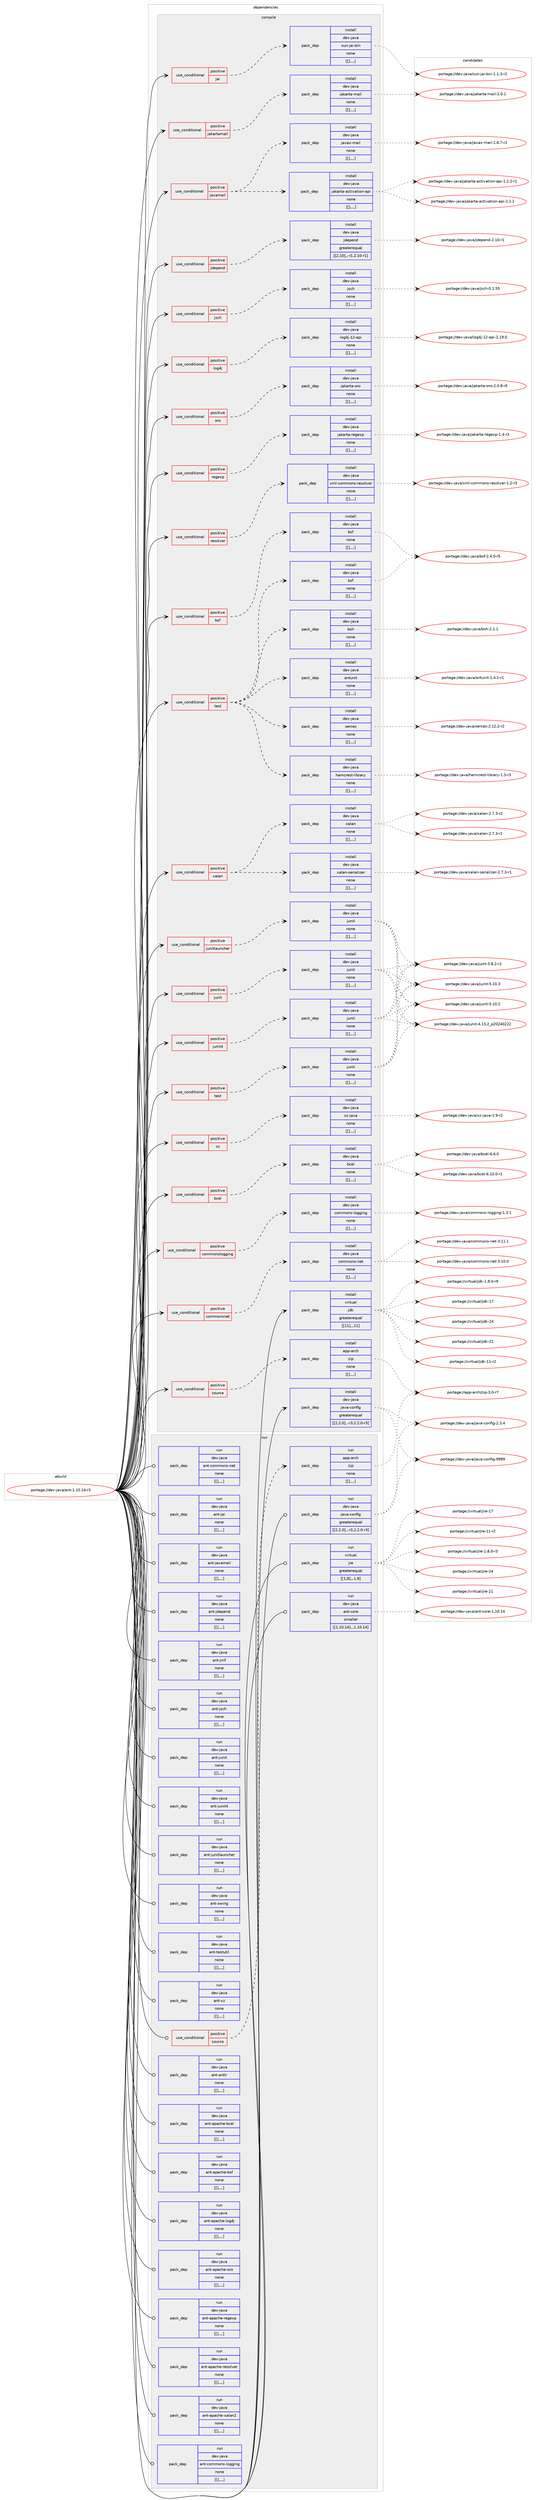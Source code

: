 digraph prolog {

# *************
# Graph options
# *************

newrank=true;
concentrate=true;
compound=true;
graph [rankdir=LR,fontname=Helvetica,fontsize=10,ranksep=1.5];#, ranksep=2.5, nodesep=0.2];
edge  [arrowhead=vee];
node  [fontname=Helvetica,fontsize=10];

# **********
# The ebuild
# **********

subgraph cluster_leftcol {
color=gray;
label=<<i>ebuild</i>>;
id [label="portage://dev-java/ant-1.10.14-r3", color=red, width=4, href="../dev-java/ant-1.10.14-r3.svg"];
}

# ****************
# The dependencies
# ****************

subgraph cluster_midcol {
color=gray;
label=<<i>dependencies</i>>;
subgraph cluster_compile {
fillcolor="#eeeeee";
style=filled;
label=<<i>compile</i>>;
subgraph cond21841 {
dependency92972 [label=<<TABLE BORDER="0" CELLBORDER="1" CELLSPACING="0" CELLPADDING="4"><TR><TD ROWSPAN="3" CELLPADDING="10">use_conditional</TD></TR><TR><TD>positive</TD></TR><TR><TD>bcel</TD></TR></TABLE>>, shape=none, color=red];
subgraph pack70081 {
dependency92973 [label=<<TABLE BORDER="0" CELLBORDER="1" CELLSPACING="0" CELLPADDING="4" WIDTH="220"><TR><TD ROWSPAN="6" CELLPADDING="30">pack_dep</TD></TR><TR><TD WIDTH="110">install</TD></TR><TR><TD>dev-java</TD></TR><TR><TD>bcel</TD></TR><TR><TD>none</TD></TR><TR><TD>[[],,,,]</TD></TR></TABLE>>, shape=none, color=blue];
}
dependency92972:e -> dependency92973:w [weight=20,style="dashed",arrowhead="vee"];
}
id:e -> dependency92972:w [weight=20,style="solid",arrowhead="vee"];
subgraph cond21842 {
dependency92974 [label=<<TABLE BORDER="0" CELLBORDER="1" CELLSPACING="0" CELLPADDING="4"><TR><TD ROWSPAN="3" CELLPADDING="10">use_conditional</TD></TR><TR><TD>positive</TD></TR><TR><TD>bsf</TD></TR></TABLE>>, shape=none, color=red];
subgraph pack70082 {
dependency92975 [label=<<TABLE BORDER="0" CELLBORDER="1" CELLSPACING="0" CELLPADDING="4" WIDTH="220"><TR><TD ROWSPAN="6" CELLPADDING="30">pack_dep</TD></TR><TR><TD WIDTH="110">install</TD></TR><TR><TD>dev-java</TD></TR><TR><TD>bsf</TD></TR><TR><TD>none</TD></TR><TR><TD>[[],,,,]</TD></TR></TABLE>>, shape=none, color=blue];
}
dependency92974:e -> dependency92975:w [weight=20,style="dashed",arrowhead="vee"];
}
id:e -> dependency92974:w [weight=20,style="solid",arrowhead="vee"];
subgraph cond21843 {
dependency92976 [label=<<TABLE BORDER="0" CELLBORDER="1" CELLSPACING="0" CELLPADDING="4"><TR><TD ROWSPAN="3" CELLPADDING="10">use_conditional</TD></TR><TR><TD>positive</TD></TR><TR><TD>commonslogging</TD></TR></TABLE>>, shape=none, color=red];
subgraph pack70083 {
dependency92977 [label=<<TABLE BORDER="0" CELLBORDER="1" CELLSPACING="0" CELLPADDING="4" WIDTH="220"><TR><TD ROWSPAN="6" CELLPADDING="30">pack_dep</TD></TR><TR><TD WIDTH="110">install</TD></TR><TR><TD>dev-java</TD></TR><TR><TD>commons-logging</TD></TR><TR><TD>none</TD></TR><TR><TD>[[],,,,]</TD></TR></TABLE>>, shape=none, color=blue];
}
dependency92976:e -> dependency92977:w [weight=20,style="dashed",arrowhead="vee"];
}
id:e -> dependency92976:w [weight=20,style="solid",arrowhead="vee"];
subgraph cond21844 {
dependency92978 [label=<<TABLE BORDER="0" CELLBORDER="1" CELLSPACING="0" CELLPADDING="4"><TR><TD ROWSPAN="3" CELLPADDING="10">use_conditional</TD></TR><TR><TD>positive</TD></TR><TR><TD>commonsnet</TD></TR></TABLE>>, shape=none, color=red];
subgraph pack70084 {
dependency92979 [label=<<TABLE BORDER="0" CELLBORDER="1" CELLSPACING="0" CELLPADDING="4" WIDTH="220"><TR><TD ROWSPAN="6" CELLPADDING="30">pack_dep</TD></TR><TR><TD WIDTH="110">install</TD></TR><TR><TD>dev-java</TD></TR><TR><TD>commons-net</TD></TR><TR><TD>none</TD></TR><TR><TD>[[],,,,]</TD></TR></TABLE>>, shape=none, color=blue];
}
dependency92978:e -> dependency92979:w [weight=20,style="dashed",arrowhead="vee"];
}
id:e -> dependency92978:w [weight=20,style="solid",arrowhead="vee"];
subgraph cond21845 {
dependency92980 [label=<<TABLE BORDER="0" CELLBORDER="1" CELLSPACING="0" CELLPADDING="4"><TR><TD ROWSPAN="3" CELLPADDING="10">use_conditional</TD></TR><TR><TD>positive</TD></TR><TR><TD>jai</TD></TR></TABLE>>, shape=none, color=red];
subgraph pack70085 {
dependency92981 [label=<<TABLE BORDER="0" CELLBORDER="1" CELLSPACING="0" CELLPADDING="4" WIDTH="220"><TR><TD ROWSPAN="6" CELLPADDING="30">pack_dep</TD></TR><TR><TD WIDTH="110">install</TD></TR><TR><TD>dev-java</TD></TR><TR><TD>sun-jai-bin</TD></TR><TR><TD>none</TD></TR><TR><TD>[[],,,,]</TD></TR></TABLE>>, shape=none, color=blue];
}
dependency92980:e -> dependency92981:w [weight=20,style="dashed",arrowhead="vee"];
}
id:e -> dependency92980:w [weight=20,style="solid",arrowhead="vee"];
subgraph cond21846 {
dependency92982 [label=<<TABLE BORDER="0" CELLBORDER="1" CELLSPACING="0" CELLPADDING="4"><TR><TD ROWSPAN="3" CELLPADDING="10">use_conditional</TD></TR><TR><TD>positive</TD></TR><TR><TD>jakartamail</TD></TR></TABLE>>, shape=none, color=red];
subgraph pack70086 {
dependency92983 [label=<<TABLE BORDER="0" CELLBORDER="1" CELLSPACING="0" CELLPADDING="4" WIDTH="220"><TR><TD ROWSPAN="6" CELLPADDING="30">pack_dep</TD></TR><TR><TD WIDTH="110">install</TD></TR><TR><TD>dev-java</TD></TR><TR><TD>jakarta-mail</TD></TR><TR><TD>none</TD></TR><TR><TD>[[],,,,]</TD></TR></TABLE>>, shape=none, color=blue];
}
dependency92982:e -> dependency92983:w [weight=20,style="dashed",arrowhead="vee"];
}
id:e -> dependency92982:w [weight=20,style="solid",arrowhead="vee"];
subgraph cond21847 {
dependency92984 [label=<<TABLE BORDER="0" CELLBORDER="1" CELLSPACING="0" CELLPADDING="4"><TR><TD ROWSPAN="3" CELLPADDING="10">use_conditional</TD></TR><TR><TD>positive</TD></TR><TR><TD>javamail</TD></TR></TABLE>>, shape=none, color=red];
subgraph pack70087 {
dependency92985 [label=<<TABLE BORDER="0" CELLBORDER="1" CELLSPACING="0" CELLPADDING="4" WIDTH="220"><TR><TD ROWSPAN="6" CELLPADDING="30">pack_dep</TD></TR><TR><TD WIDTH="110">install</TD></TR><TR><TD>dev-java</TD></TR><TR><TD>jakarta-activation-api</TD></TR><TR><TD>none</TD></TR><TR><TD>[[],,,,]</TD></TR></TABLE>>, shape=none, color=blue];
}
dependency92984:e -> dependency92985:w [weight=20,style="dashed",arrowhead="vee"];
subgraph pack70088 {
dependency92986 [label=<<TABLE BORDER="0" CELLBORDER="1" CELLSPACING="0" CELLPADDING="4" WIDTH="220"><TR><TD ROWSPAN="6" CELLPADDING="30">pack_dep</TD></TR><TR><TD WIDTH="110">install</TD></TR><TR><TD>dev-java</TD></TR><TR><TD>javax-mail</TD></TR><TR><TD>none</TD></TR><TR><TD>[[],,,,]</TD></TR></TABLE>>, shape=none, color=blue];
}
dependency92984:e -> dependency92986:w [weight=20,style="dashed",arrowhead="vee"];
}
id:e -> dependency92984:w [weight=20,style="solid",arrowhead="vee"];
subgraph cond21848 {
dependency92987 [label=<<TABLE BORDER="0" CELLBORDER="1" CELLSPACING="0" CELLPADDING="4"><TR><TD ROWSPAN="3" CELLPADDING="10">use_conditional</TD></TR><TR><TD>positive</TD></TR><TR><TD>jdepend</TD></TR></TABLE>>, shape=none, color=red];
subgraph pack70089 {
dependency92988 [label=<<TABLE BORDER="0" CELLBORDER="1" CELLSPACING="0" CELLPADDING="4" WIDTH="220"><TR><TD ROWSPAN="6" CELLPADDING="30">pack_dep</TD></TR><TR><TD WIDTH="110">install</TD></TR><TR><TD>dev-java</TD></TR><TR><TD>jdepend</TD></TR><TR><TD>greaterequal</TD></TR><TR><TD>[[2,10],,-r1,2.10-r1]</TD></TR></TABLE>>, shape=none, color=blue];
}
dependency92987:e -> dependency92988:w [weight=20,style="dashed",arrowhead="vee"];
}
id:e -> dependency92987:w [weight=20,style="solid",arrowhead="vee"];
subgraph cond21849 {
dependency92989 [label=<<TABLE BORDER="0" CELLBORDER="1" CELLSPACING="0" CELLPADDING="4"><TR><TD ROWSPAN="3" CELLPADDING="10">use_conditional</TD></TR><TR><TD>positive</TD></TR><TR><TD>jsch</TD></TR></TABLE>>, shape=none, color=red];
subgraph pack70090 {
dependency92990 [label=<<TABLE BORDER="0" CELLBORDER="1" CELLSPACING="0" CELLPADDING="4" WIDTH="220"><TR><TD ROWSPAN="6" CELLPADDING="30">pack_dep</TD></TR><TR><TD WIDTH="110">install</TD></TR><TR><TD>dev-java</TD></TR><TR><TD>jsch</TD></TR><TR><TD>none</TD></TR><TR><TD>[[],,,,]</TD></TR></TABLE>>, shape=none, color=blue];
}
dependency92989:e -> dependency92990:w [weight=20,style="dashed",arrowhead="vee"];
}
id:e -> dependency92989:w [weight=20,style="solid",arrowhead="vee"];
subgraph cond21850 {
dependency92991 [label=<<TABLE BORDER="0" CELLBORDER="1" CELLSPACING="0" CELLPADDING="4"><TR><TD ROWSPAN="3" CELLPADDING="10">use_conditional</TD></TR><TR><TD>positive</TD></TR><TR><TD>junit</TD></TR></TABLE>>, shape=none, color=red];
subgraph pack70091 {
dependency92992 [label=<<TABLE BORDER="0" CELLBORDER="1" CELLSPACING="0" CELLPADDING="4" WIDTH="220"><TR><TD ROWSPAN="6" CELLPADDING="30">pack_dep</TD></TR><TR><TD WIDTH="110">install</TD></TR><TR><TD>dev-java</TD></TR><TR><TD>junit</TD></TR><TR><TD>none</TD></TR><TR><TD>[[],,,,]</TD></TR></TABLE>>, shape=none, color=blue];
}
dependency92991:e -> dependency92992:w [weight=20,style="dashed",arrowhead="vee"];
}
id:e -> dependency92991:w [weight=20,style="solid",arrowhead="vee"];
subgraph cond21851 {
dependency92993 [label=<<TABLE BORDER="0" CELLBORDER="1" CELLSPACING="0" CELLPADDING="4"><TR><TD ROWSPAN="3" CELLPADDING="10">use_conditional</TD></TR><TR><TD>positive</TD></TR><TR><TD>junit4</TD></TR></TABLE>>, shape=none, color=red];
subgraph pack70092 {
dependency92994 [label=<<TABLE BORDER="0" CELLBORDER="1" CELLSPACING="0" CELLPADDING="4" WIDTH="220"><TR><TD ROWSPAN="6" CELLPADDING="30">pack_dep</TD></TR><TR><TD WIDTH="110">install</TD></TR><TR><TD>dev-java</TD></TR><TR><TD>junit</TD></TR><TR><TD>none</TD></TR><TR><TD>[[],,,,]</TD></TR></TABLE>>, shape=none, color=blue];
}
dependency92993:e -> dependency92994:w [weight=20,style="dashed",arrowhead="vee"];
}
id:e -> dependency92993:w [weight=20,style="solid",arrowhead="vee"];
subgraph cond21852 {
dependency92995 [label=<<TABLE BORDER="0" CELLBORDER="1" CELLSPACING="0" CELLPADDING="4"><TR><TD ROWSPAN="3" CELLPADDING="10">use_conditional</TD></TR><TR><TD>positive</TD></TR><TR><TD>junitlauncher</TD></TR></TABLE>>, shape=none, color=red];
subgraph pack70093 {
dependency92996 [label=<<TABLE BORDER="0" CELLBORDER="1" CELLSPACING="0" CELLPADDING="4" WIDTH="220"><TR><TD ROWSPAN="6" CELLPADDING="30">pack_dep</TD></TR><TR><TD WIDTH="110">install</TD></TR><TR><TD>dev-java</TD></TR><TR><TD>junit</TD></TR><TR><TD>none</TD></TR><TR><TD>[[],,,,]</TD></TR></TABLE>>, shape=none, color=blue];
}
dependency92995:e -> dependency92996:w [weight=20,style="dashed",arrowhead="vee"];
}
id:e -> dependency92995:w [weight=20,style="solid",arrowhead="vee"];
subgraph cond21853 {
dependency92997 [label=<<TABLE BORDER="0" CELLBORDER="1" CELLSPACING="0" CELLPADDING="4"><TR><TD ROWSPAN="3" CELLPADDING="10">use_conditional</TD></TR><TR><TD>positive</TD></TR><TR><TD>log4j</TD></TR></TABLE>>, shape=none, color=red];
subgraph pack70094 {
dependency92998 [label=<<TABLE BORDER="0" CELLBORDER="1" CELLSPACING="0" CELLPADDING="4" WIDTH="220"><TR><TD ROWSPAN="6" CELLPADDING="30">pack_dep</TD></TR><TR><TD WIDTH="110">install</TD></TR><TR><TD>dev-java</TD></TR><TR><TD>log4j-12-api</TD></TR><TR><TD>none</TD></TR><TR><TD>[[],,,,]</TD></TR></TABLE>>, shape=none, color=blue];
}
dependency92997:e -> dependency92998:w [weight=20,style="dashed",arrowhead="vee"];
}
id:e -> dependency92997:w [weight=20,style="solid",arrowhead="vee"];
subgraph cond21854 {
dependency92999 [label=<<TABLE BORDER="0" CELLBORDER="1" CELLSPACING="0" CELLPADDING="4"><TR><TD ROWSPAN="3" CELLPADDING="10">use_conditional</TD></TR><TR><TD>positive</TD></TR><TR><TD>oro</TD></TR></TABLE>>, shape=none, color=red];
subgraph pack70095 {
dependency93000 [label=<<TABLE BORDER="0" CELLBORDER="1" CELLSPACING="0" CELLPADDING="4" WIDTH="220"><TR><TD ROWSPAN="6" CELLPADDING="30">pack_dep</TD></TR><TR><TD WIDTH="110">install</TD></TR><TR><TD>dev-java</TD></TR><TR><TD>jakarta-oro</TD></TR><TR><TD>none</TD></TR><TR><TD>[[],,,,]</TD></TR></TABLE>>, shape=none, color=blue];
}
dependency92999:e -> dependency93000:w [weight=20,style="dashed",arrowhead="vee"];
}
id:e -> dependency92999:w [weight=20,style="solid",arrowhead="vee"];
subgraph cond21855 {
dependency93001 [label=<<TABLE BORDER="0" CELLBORDER="1" CELLSPACING="0" CELLPADDING="4"><TR><TD ROWSPAN="3" CELLPADDING="10">use_conditional</TD></TR><TR><TD>positive</TD></TR><TR><TD>regexp</TD></TR></TABLE>>, shape=none, color=red];
subgraph pack70096 {
dependency93002 [label=<<TABLE BORDER="0" CELLBORDER="1" CELLSPACING="0" CELLPADDING="4" WIDTH="220"><TR><TD ROWSPAN="6" CELLPADDING="30">pack_dep</TD></TR><TR><TD WIDTH="110">install</TD></TR><TR><TD>dev-java</TD></TR><TR><TD>jakarta-regexp</TD></TR><TR><TD>none</TD></TR><TR><TD>[[],,,,]</TD></TR></TABLE>>, shape=none, color=blue];
}
dependency93001:e -> dependency93002:w [weight=20,style="dashed",arrowhead="vee"];
}
id:e -> dependency93001:w [weight=20,style="solid",arrowhead="vee"];
subgraph cond21856 {
dependency93003 [label=<<TABLE BORDER="0" CELLBORDER="1" CELLSPACING="0" CELLPADDING="4"><TR><TD ROWSPAN="3" CELLPADDING="10">use_conditional</TD></TR><TR><TD>positive</TD></TR><TR><TD>resolver</TD></TR></TABLE>>, shape=none, color=red];
subgraph pack70097 {
dependency93004 [label=<<TABLE BORDER="0" CELLBORDER="1" CELLSPACING="0" CELLPADDING="4" WIDTH="220"><TR><TD ROWSPAN="6" CELLPADDING="30">pack_dep</TD></TR><TR><TD WIDTH="110">install</TD></TR><TR><TD>dev-java</TD></TR><TR><TD>xml-commons-resolver</TD></TR><TR><TD>none</TD></TR><TR><TD>[[],,,,]</TD></TR></TABLE>>, shape=none, color=blue];
}
dependency93003:e -> dependency93004:w [weight=20,style="dashed",arrowhead="vee"];
}
id:e -> dependency93003:w [weight=20,style="solid",arrowhead="vee"];
subgraph cond21857 {
dependency93005 [label=<<TABLE BORDER="0" CELLBORDER="1" CELLSPACING="0" CELLPADDING="4"><TR><TD ROWSPAN="3" CELLPADDING="10">use_conditional</TD></TR><TR><TD>positive</TD></TR><TR><TD>source</TD></TR></TABLE>>, shape=none, color=red];
subgraph pack70098 {
dependency93006 [label=<<TABLE BORDER="0" CELLBORDER="1" CELLSPACING="0" CELLPADDING="4" WIDTH="220"><TR><TD ROWSPAN="6" CELLPADDING="30">pack_dep</TD></TR><TR><TD WIDTH="110">install</TD></TR><TR><TD>app-arch</TD></TR><TR><TD>zip</TD></TR><TR><TD>none</TD></TR><TR><TD>[[],,,,]</TD></TR></TABLE>>, shape=none, color=blue];
}
dependency93005:e -> dependency93006:w [weight=20,style="dashed",arrowhead="vee"];
}
id:e -> dependency93005:w [weight=20,style="solid",arrowhead="vee"];
subgraph cond21858 {
dependency93007 [label=<<TABLE BORDER="0" CELLBORDER="1" CELLSPACING="0" CELLPADDING="4"><TR><TD ROWSPAN="3" CELLPADDING="10">use_conditional</TD></TR><TR><TD>positive</TD></TR><TR><TD>test</TD></TR></TABLE>>, shape=none, color=red];
subgraph pack70099 {
dependency93008 [label=<<TABLE BORDER="0" CELLBORDER="1" CELLSPACING="0" CELLPADDING="4" WIDTH="220"><TR><TD ROWSPAN="6" CELLPADDING="30">pack_dep</TD></TR><TR><TD WIDTH="110">install</TD></TR><TR><TD>dev-java</TD></TR><TR><TD>antunit</TD></TR><TR><TD>none</TD></TR><TR><TD>[[],,,,]</TD></TR></TABLE>>, shape=none, color=blue];
}
dependency93007:e -> dependency93008:w [weight=20,style="dashed",arrowhead="vee"];
subgraph pack70100 {
dependency93009 [label=<<TABLE BORDER="0" CELLBORDER="1" CELLSPACING="0" CELLPADDING="4" WIDTH="220"><TR><TD ROWSPAN="6" CELLPADDING="30">pack_dep</TD></TR><TR><TD WIDTH="110">install</TD></TR><TR><TD>dev-java</TD></TR><TR><TD>bsf</TD></TR><TR><TD>none</TD></TR><TR><TD>[[],,,,]</TD></TR></TABLE>>, shape=none, color=blue];
}
dependency93007:e -> dependency93009:w [weight=20,style="dashed",arrowhead="vee"];
subgraph pack70101 {
dependency93010 [label=<<TABLE BORDER="0" CELLBORDER="1" CELLSPACING="0" CELLPADDING="4" WIDTH="220"><TR><TD ROWSPAN="6" CELLPADDING="30">pack_dep</TD></TR><TR><TD WIDTH="110">install</TD></TR><TR><TD>dev-java</TD></TR><TR><TD>bsh</TD></TR><TR><TD>none</TD></TR><TR><TD>[[],,,,]</TD></TR></TABLE>>, shape=none, color=blue];
}
dependency93007:e -> dependency93010:w [weight=20,style="dashed",arrowhead="vee"];
subgraph pack70102 {
dependency93011 [label=<<TABLE BORDER="0" CELLBORDER="1" CELLSPACING="0" CELLPADDING="4" WIDTH="220"><TR><TD ROWSPAN="6" CELLPADDING="30">pack_dep</TD></TR><TR><TD WIDTH="110">install</TD></TR><TR><TD>dev-java</TD></TR><TR><TD>hamcrest-library</TD></TR><TR><TD>none</TD></TR><TR><TD>[[],,,,]</TD></TR></TABLE>>, shape=none, color=blue];
}
dependency93007:e -> dependency93011:w [weight=20,style="dashed",arrowhead="vee"];
subgraph pack70103 {
dependency93012 [label=<<TABLE BORDER="0" CELLBORDER="1" CELLSPACING="0" CELLPADDING="4" WIDTH="220"><TR><TD ROWSPAN="6" CELLPADDING="30">pack_dep</TD></TR><TR><TD WIDTH="110">install</TD></TR><TR><TD>dev-java</TD></TR><TR><TD>xerces</TD></TR><TR><TD>none</TD></TR><TR><TD>[[],,,,]</TD></TR></TABLE>>, shape=none, color=blue];
}
dependency93007:e -> dependency93012:w [weight=20,style="dashed",arrowhead="vee"];
}
id:e -> dependency93007:w [weight=20,style="solid",arrowhead="vee"];
subgraph cond21859 {
dependency93013 [label=<<TABLE BORDER="0" CELLBORDER="1" CELLSPACING="0" CELLPADDING="4"><TR><TD ROWSPAN="3" CELLPADDING="10">use_conditional</TD></TR><TR><TD>positive</TD></TR><TR><TD>test</TD></TR></TABLE>>, shape=none, color=red];
subgraph pack70104 {
dependency93014 [label=<<TABLE BORDER="0" CELLBORDER="1" CELLSPACING="0" CELLPADDING="4" WIDTH="220"><TR><TD ROWSPAN="6" CELLPADDING="30">pack_dep</TD></TR><TR><TD WIDTH="110">install</TD></TR><TR><TD>dev-java</TD></TR><TR><TD>junit</TD></TR><TR><TD>none</TD></TR><TR><TD>[[],,,,]</TD></TR></TABLE>>, shape=none, color=blue];
}
dependency93013:e -> dependency93014:w [weight=20,style="dashed",arrowhead="vee"];
}
id:e -> dependency93013:w [weight=20,style="solid",arrowhead="vee"];
subgraph cond21860 {
dependency93015 [label=<<TABLE BORDER="0" CELLBORDER="1" CELLSPACING="0" CELLPADDING="4"><TR><TD ROWSPAN="3" CELLPADDING="10">use_conditional</TD></TR><TR><TD>positive</TD></TR><TR><TD>xalan</TD></TR></TABLE>>, shape=none, color=red];
subgraph pack70105 {
dependency93016 [label=<<TABLE BORDER="0" CELLBORDER="1" CELLSPACING="0" CELLPADDING="4" WIDTH="220"><TR><TD ROWSPAN="6" CELLPADDING="30">pack_dep</TD></TR><TR><TD WIDTH="110">install</TD></TR><TR><TD>dev-java</TD></TR><TR><TD>xalan</TD></TR><TR><TD>none</TD></TR><TR><TD>[[],,,,]</TD></TR></TABLE>>, shape=none, color=blue];
}
dependency93015:e -> dependency93016:w [weight=20,style="dashed",arrowhead="vee"];
subgraph pack70106 {
dependency93017 [label=<<TABLE BORDER="0" CELLBORDER="1" CELLSPACING="0" CELLPADDING="4" WIDTH="220"><TR><TD ROWSPAN="6" CELLPADDING="30">pack_dep</TD></TR><TR><TD WIDTH="110">install</TD></TR><TR><TD>dev-java</TD></TR><TR><TD>xalan-serializer</TD></TR><TR><TD>none</TD></TR><TR><TD>[[],,,,]</TD></TR></TABLE>>, shape=none, color=blue];
}
dependency93015:e -> dependency93017:w [weight=20,style="dashed",arrowhead="vee"];
}
id:e -> dependency93015:w [weight=20,style="solid",arrowhead="vee"];
subgraph cond21861 {
dependency93018 [label=<<TABLE BORDER="0" CELLBORDER="1" CELLSPACING="0" CELLPADDING="4"><TR><TD ROWSPAN="3" CELLPADDING="10">use_conditional</TD></TR><TR><TD>positive</TD></TR><TR><TD>xz</TD></TR></TABLE>>, shape=none, color=red];
subgraph pack70107 {
dependency93019 [label=<<TABLE BORDER="0" CELLBORDER="1" CELLSPACING="0" CELLPADDING="4" WIDTH="220"><TR><TD ROWSPAN="6" CELLPADDING="30">pack_dep</TD></TR><TR><TD WIDTH="110">install</TD></TR><TR><TD>dev-java</TD></TR><TR><TD>xz-java</TD></TR><TR><TD>none</TD></TR><TR><TD>[[],,,,]</TD></TR></TABLE>>, shape=none, color=blue];
}
dependency93018:e -> dependency93019:w [weight=20,style="dashed",arrowhead="vee"];
}
id:e -> dependency93018:w [weight=20,style="solid",arrowhead="vee"];
subgraph pack70108 {
dependency93020 [label=<<TABLE BORDER="0" CELLBORDER="1" CELLSPACING="0" CELLPADDING="4" WIDTH="220"><TR><TD ROWSPAN="6" CELLPADDING="30">pack_dep</TD></TR><TR><TD WIDTH="110">install</TD></TR><TR><TD>dev-java</TD></TR><TR><TD>java-config</TD></TR><TR><TD>greaterequal</TD></TR><TR><TD>[[2,2,0],,-r3,2.2.0-r3]</TD></TR></TABLE>>, shape=none, color=blue];
}
id:e -> dependency93020:w [weight=20,style="solid",arrowhead="vee"];
subgraph pack70109 {
dependency93021 [label=<<TABLE BORDER="0" CELLBORDER="1" CELLSPACING="0" CELLPADDING="4" WIDTH="220"><TR><TD ROWSPAN="6" CELLPADDING="30">pack_dep</TD></TR><TR><TD WIDTH="110">install</TD></TR><TR><TD>virtual</TD></TR><TR><TD>jdk</TD></TR><TR><TD>greaterequal</TD></TR><TR><TD>[[11],,,11]</TD></TR></TABLE>>, shape=none, color=blue];
}
id:e -> dependency93021:w [weight=20,style="solid",arrowhead="vee"];
}
subgraph cluster_compileandrun {
fillcolor="#eeeeee";
style=filled;
label=<<i>compile and run</i>>;
}
subgraph cluster_run {
fillcolor="#eeeeee";
style=filled;
label=<<i>run</i>>;
subgraph cond21862 {
dependency93022 [label=<<TABLE BORDER="0" CELLBORDER="1" CELLSPACING="0" CELLPADDING="4"><TR><TD ROWSPAN="3" CELLPADDING="10">use_conditional</TD></TR><TR><TD>positive</TD></TR><TR><TD>source</TD></TR></TABLE>>, shape=none, color=red];
subgraph pack70110 {
dependency93023 [label=<<TABLE BORDER="0" CELLBORDER="1" CELLSPACING="0" CELLPADDING="4" WIDTH="220"><TR><TD ROWSPAN="6" CELLPADDING="30">pack_dep</TD></TR><TR><TD WIDTH="110">run</TD></TR><TR><TD>app-arch</TD></TR><TR><TD>zip</TD></TR><TR><TD>none</TD></TR><TR><TD>[[],,,,]</TD></TR></TABLE>>, shape=none, color=blue];
}
dependency93022:e -> dependency93023:w [weight=20,style="dashed",arrowhead="vee"];
}
id:e -> dependency93022:w [weight=20,style="solid",arrowhead="odot"];
subgraph pack70111 {
dependency93024 [label=<<TABLE BORDER="0" CELLBORDER="1" CELLSPACING="0" CELLPADDING="4" WIDTH="220"><TR><TD ROWSPAN="6" CELLPADDING="30">pack_dep</TD></TR><TR><TD WIDTH="110">run</TD></TR><TR><TD>dev-java</TD></TR><TR><TD>java-config</TD></TR><TR><TD>greaterequal</TD></TR><TR><TD>[[2,2,0],,-r3,2.2.0-r3]</TD></TR></TABLE>>, shape=none, color=blue];
}
id:e -> dependency93024:w [weight=20,style="solid",arrowhead="odot"];
subgraph pack70112 {
dependency93025 [label=<<TABLE BORDER="0" CELLBORDER="1" CELLSPACING="0" CELLPADDING="4" WIDTH="220"><TR><TD ROWSPAN="6" CELLPADDING="30">pack_dep</TD></TR><TR><TD WIDTH="110">run</TD></TR><TR><TD>virtual</TD></TR><TR><TD>jre</TD></TR><TR><TD>greaterequal</TD></TR><TR><TD>[[1,8],,,1.8]</TD></TR></TABLE>>, shape=none, color=blue];
}
id:e -> dependency93025:w [weight=20,style="solid",arrowhead="odot"];
subgraph pack70113 {
dependency93026 [label=<<TABLE BORDER="0" CELLBORDER="1" CELLSPACING="0" CELLPADDING="4" WIDTH="220"><TR><TD ROWSPAN="6" CELLPADDING="30">pack_dep</TD></TR><TR><TD WIDTH="110">run</TD></TR><TR><TD>dev-java</TD></TR><TR><TD>ant-antlr</TD></TR><TR><TD>none</TD></TR><TR><TD>[[],,,,]</TD></TR></TABLE>>, shape=none, color=blue];
}
id:e -> dependency93026:w [weight=20,style="solid",arrowhead="odot"];
subgraph pack70114 {
dependency93027 [label=<<TABLE BORDER="0" CELLBORDER="1" CELLSPACING="0" CELLPADDING="4" WIDTH="220"><TR><TD ROWSPAN="6" CELLPADDING="30">pack_dep</TD></TR><TR><TD WIDTH="110">run</TD></TR><TR><TD>dev-java</TD></TR><TR><TD>ant-apache-bcel</TD></TR><TR><TD>none</TD></TR><TR><TD>[[],,,,]</TD></TR></TABLE>>, shape=none, color=blue];
}
id:e -> dependency93027:w [weight=20,style="solid",arrowhead="odot"];
subgraph pack70115 {
dependency93028 [label=<<TABLE BORDER="0" CELLBORDER="1" CELLSPACING="0" CELLPADDING="4" WIDTH="220"><TR><TD ROWSPAN="6" CELLPADDING="30">pack_dep</TD></TR><TR><TD WIDTH="110">run</TD></TR><TR><TD>dev-java</TD></TR><TR><TD>ant-apache-bsf</TD></TR><TR><TD>none</TD></TR><TR><TD>[[],,,,]</TD></TR></TABLE>>, shape=none, color=blue];
}
id:e -> dependency93028:w [weight=20,style="solid",arrowhead="odot"];
subgraph pack70116 {
dependency93029 [label=<<TABLE BORDER="0" CELLBORDER="1" CELLSPACING="0" CELLPADDING="4" WIDTH="220"><TR><TD ROWSPAN="6" CELLPADDING="30">pack_dep</TD></TR><TR><TD WIDTH="110">run</TD></TR><TR><TD>dev-java</TD></TR><TR><TD>ant-apache-log4j</TD></TR><TR><TD>none</TD></TR><TR><TD>[[],,,,]</TD></TR></TABLE>>, shape=none, color=blue];
}
id:e -> dependency93029:w [weight=20,style="solid",arrowhead="odot"];
subgraph pack70117 {
dependency93030 [label=<<TABLE BORDER="0" CELLBORDER="1" CELLSPACING="0" CELLPADDING="4" WIDTH="220"><TR><TD ROWSPAN="6" CELLPADDING="30">pack_dep</TD></TR><TR><TD WIDTH="110">run</TD></TR><TR><TD>dev-java</TD></TR><TR><TD>ant-apache-oro</TD></TR><TR><TD>none</TD></TR><TR><TD>[[],,,,]</TD></TR></TABLE>>, shape=none, color=blue];
}
id:e -> dependency93030:w [weight=20,style="solid",arrowhead="odot"];
subgraph pack70118 {
dependency93031 [label=<<TABLE BORDER="0" CELLBORDER="1" CELLSPACING="0" CELLPADDING="4" WIDTH="220"><TR><TD ROWSPAN="6" CELLPADDING="30">pack_dep</TD></TR><TR><TD WIDTH="110">run</TD></TR><TR><TD>dev-java</TD></TR><TR><TD>ant-apache-regexp</TD></TR><TR><TD>none</TD></TR><TR><TD>[[],,,,]</TD></TR></TABLE>>, shape=none, color=blue];
}
id:e -> dependency93031:w [weight=20,style="solid",arrowhead="odot"];
subgraph pack70119 {
dependency93032 [label=<<TABLE BORDER="0" CELLBORDER="1" CELLSPACING="0" CELLPADDING="4" WIDTH="220"><TR><TD ROWSPAN="6" CELLPADDING="30">pack_dep</TD></TR><TR><TD WIDTH="110">run</TD></TR><TR><TD>dev-java</TD></TR><TR><TD>ant-apache-resolver</TD></TR><TR><TD>none</TD></TR><TR><TD>[[],,,,]</TD></TR></TABLE>>, shape=none, color=blue];
}
id:e -> dependency93032:w [weight=20,style="solid",arrowhead="odot"];
subgraph pack70120 {
dependency93033 [label=<<TABLE BORDER="0" CELLBORDER="1" CELLSPACING="0" CELLPADDING="4" WIDTH="220"><TR><TD ROWSPAN="6" CELLPADDING="30">pack_dep</TD></TR><TR><TD WIDTH="110">run</TD></TR><TR><TD>dev-java</TD></TR><TR><TD>ant-apache-xalan2</TD></TR><TR><TD>none</TD></TR><TR><TD>[[],,,,]</TD></TR></TABLE>>, shape=none, color=blue];
}
id:e -> dependency93033:w [weight=20,style="solid",arrowhead="odot"];
subgraph pack70121 {
dependency93034 [label=<<TABLE BORDER="0" CELLBORDER="1" CELLSPACING="0" CELLPADDING="4" WIDTH="220"><TR><TD ROWSPAN="6" CELLPADDING="30">pack_dep</TD></TR><TR><TD WIDTH="110">run</TD></TR><TR><TD>dev-java</TD></TR><TR><TD>ant-commons-logging</TD></TR><TR><TD>none</TD></TR><TR><TD>[[],,,,]</TD></TR></TABLE>>, shape=none, color=blue];
}
id:e -> dependency93034:w [weight=20,style="solid",arrowhead="odot"];
subgraph pack70122 {
dependency93035 [label=<<TABLE BORDER="0" CELLBORDER="1" CELLSPACING="0" CELLPADDING="4" WIDTH="220"><TR><TD ROWSPAN="6" CELLPADDING="30">pack_dep</TD></TR><TR><TD WIDTH="110">run</TD></TR><TR><TD>dev-java</TD></TR><TR><TD>ant-commons-net</TD></TR><TR><TD>none</TD></TR><TR><TD>[[],,,,]</TD></TR></TABLE>>, shape=none, color=blue];
}
id:e -> dependency93035:w [weight=20,style="solid",arrowhead="odot"];
subgraph pack70123 {
dependency93036 [label=<<TABLE BORDER="0" CELLBORDER="1" CELLSPACING="0" CELLPADDING="4" WIDTH="220"><TR><TD ROWSPAN="6" CELLPADDING="30">pack_dep</TD></TR><TR><TD WIDTH="110">run</TD></TR><TR><TD>dev-java</TD></TR><TR><TD>ant-core</TD></TR><TR><TD>smaller</TD></TR><TR><TD>[[1,10,14],,,1.10.14]</TD></TR></TABLE>>, shape=none, color=blue];
}
id:e -> dependency93036:w [weight=20,style="solid",arrowhead="odot"];
subgraph pack70124 {
dependency93037 [label=<<TABLE BORDER="0" CELLBORDER="1" CELLSPACING="0" CELLPADDING="4" WIDTH="220"><TR><TD ROWSPAN="6" CELLPADDING="30">pack_dep</TD></TR><TR><TD WIDTH="110">run</TD></TR><TR><TD>dev-java</TD></TR><TR><TD>ant-jai</TD></TR><TR><TD>none</TD></TR><TR><TD>[[],,,,]</TD></TR></TABLE>>, shape=none, color=blue];
}
id:e -> dependency93037:w [weight=20,style="solid",arrowhead="odot"];
subgraph pack70125 {
dependency93038 [label=<<TABLE BORDER="0" CELLBORDER="1" CELLSPACING="0" CELLPADDING="4" WIDTH="220"><TR><TD ROWSPAN="6" CELLPADDING="30">pack_dep</TD></TR><TR><TD WIDTH="110">run</TD></TR><TR><TD>dev-java</TD></TR><TR><TD>ant-javamail</TD></TR><TR><TD>none</TD></TR><TR><TD>[[],,,,]</TD></TR></TABLE>>, shape=none, color=blue];
}
id:e -> dependency93038:w [weight=20,style="solid",arrowhead="odot"];
subgraph pack70126 {
dependency93039 [label=<<TABLE BORDER="0" CELLBORDER="1" CELLSPACING="0" CELLPADDING="4" WIDTH="220"><TR><TD ROWSPAN="6" CELLPADDING="30">pack_dep</TD></TR><TR><TD WIDTH="110">run</TD></TR><TR><TD>dev-java</TD></TR><TR><TD>ant-jdepend</TD></TR><TR><TD>none</TD></TR><TR><TD>[[],,,,]</TD></TR></TABLE>>, shape=none, color=blue];
}
id:e -> dependency93039:w [weight=20,style="solid",arrowhead="odot"];
subgraph pack70127 {
dependency93040 [label=<<TABLE BORDER="0" CELLBORDER="1" CELLSPACING="0" CELLPADDING="4" WIDTH="220"><TR><TD ROWSPAN="6" CELLPADDING="30">pack_dep</TD></TR><TR><TD WIDTH="110">run</TD></TR><TR><TD>dev-java</TD></TR><TR><TD>ant-jmf</TD></TR><TR><TD>none</TD></TR><TR><TD>[[],,,,]</TD></TR></TABLE>>, shape=none, color=blue];
}
id:e -> dependency93040:w [weight=20,style="solid",arrowhead="odot"];
subgraph pack70128 {
dependency93041 [label=<<TABLE BORDER="0" CELLBORDER="1" CELLSPACING="0" CELLPADDING="4" WIDTH="220"><TR><TD ROWSPAN="6" CELLPADDING="30">pack_dep</TD></TR><TR><TD WIDTH="110">run</TD></TR><TR><TD>dev-java</TD></TR><TR><TD>ant-jsch</TD></TR><TR><TD>none</TD></TR><TR><TD>[[],,,,]</TD></TR></TABLE>>, shape=none, color=blue];
}
id:e -> dependency93041:w [weight=20,style="solid",arrowhead="odot"];
subgraph pack70129 {
dependency93042 [label=<<TABLE BORDER="0" CELLBORDER="1" CELLSPACING="0" CELLPADDING="4" WIDTH="220"><TR><TD ROWSPAN="6" CELLPADDING="30">pack_dep</TD></TR><TR><TD WIDTH="110">run</TD></TR><TR><TD>dev-java</TD></TR><TR><TD>ant-junit</TD></TR><TR><TD>none</TD></TR><TR><TD>[[],,,,]</TD></TR></TABLE>>, shape=none, color=blue];
}
id:e -> dependency93042:w [weight=20,style="solid",arrowhead="odot"];
subgraph pack70130 {
dependency93043 [label=<<TABLE BORDER="0" CELLBORDER="1" CELLSPACING="0" CELLPADDING="4" WIDTH="220"><TR><TD ROWSPAN="6" CELLPADDING="30">pack_dep</TD></TR><TR><TD WIDTH="110">run</TD></TR><TR><TD>dev-java</TD></TR><TR><TD>ant-junit4</TD></TR><TR><TD>none</TD></TR><TR><TD>[[],,,,]</TD></TR></TABLE>>, shape=none, color=blue];
}
id:e -> dependency93043:w [weight=20,style="solid",arrowhead="odot"];
subgraph pack70131 {
dependency93044 [label=<<TABLE BORDER="0" CELLBORDER="1" CELLSPACING="0" CELLPADDING="4" WIDTH="220"><TR><TD ROWSPAN="6" CELLPADDING="30">pack_dep</TD></TR><TR><TD WIDTH="110">run</TD></TR><TR><TD>dev-java</TD></TR><TR><TD>ant-junitlauncher</TD></TR><TR><TD>none</TD></TR><TR><TD>[[],,,,]</TD></TR></TABLE>>, shape=none, color=blue];
}
id:e -> dependency93044:w [weight=20,style="solid",arrowhead="odot"];
subgraph pack70132 {
dependency93045 [label=<<TABLE BORDER="0" CELLBORDER="1" CELLSPACING="0" CELLPADDING="4" WIDTH="220"><TR><TD ROWSPAN="6" CELLPADDING="30">pack_dep</TD></TR><TR><TD WIDTH="110">run</TD></TR><TR><TD>dev-java</TD></TR><TR><TD>ant-swing</TD></TR><TR><TD>none</TD></TR><TR><TD>[[],,,,]</TD></TR></TABLE>>, shape=none, color=blue];
}
id:e -> dependency93045:w [weight=20,style="solid",arrowhead="odot"];
subgraph pack70133 {
dependency93046 [label=<<TABLE BORDER="0" CELLBORDER="1" CELLSPACING="0" CELLPADDING="4" WIDTH="220"><TR><TD ROWSPAN="6" CELLPADDING="30">pack_dep</TD></TR><TR><TD WIDTH="110">run</TD></TR><TR><TD>dev-java</TD></TR><TR><TD>ant-testutil</TD></TR><TR><TD>none</TD></TR><TR><TD>[[],,,,]</TD></TR></TABLE>>, shape=none, color=blue];
}
id:e -> dependency93046:w [weight=20,style="solid",arrowhead="odot"];
subgraph pack70134 {
dependency93047 [label=<<TABLE BORDER="0" CELLBORDER="1" CELLSPACING="0" CELLPADDING="4" WIDTH="220"><TR><TD ROWSPAN="6" CELLPADDING="30">pack_dep</TD></TR><TR><TD WIDTH="110">run</TD></TR><TR><TD>dev-java</TD></TR><TR><TD>ant-xz</TD></TR><TR><TD>none</TD></TR><TR><TD>[[],,,,]</TD></TR></TABLE>>, shape=none, color=blue];
}
id:e -> dependency93047:w [weight=20,style="solid",arrowhead="odot"];
}
}

# **************
# The candidates
# **************

subgraph cluster_choices {
rank=same;
color=gray;
label=<<i>candidates</i>>;

subgraph choice70081 {
color=black;
nodesep=1;
choice100101118451069711897479899101108455446494846484511449 [label="portage://dev-java/bcel-6.10.0-r1", color=red, width=4,href="../dev-java/bcel-6.10.0-r1.svg"];
choice100101118451069711897479899101108455446544648 [label="portage://dev-java/bcel-6.6.0", color=red, width=4,href="../dev-java/bcel-6.6.0.svg"];
dependency92973:e -> choice100101118451069711897479899101108455446494846484511449:w [style=dotted,weight="100"];
dependency92973:e -> choice100101118451069711897479899101108455446544648:w [style=dotted,weight="100"];
}
subgraph choice70082 {
color=black;
nodesep=1;
choice10010111845106971189747981151024550465246484511453 [label="portage://dev-java/bsf-2.4.0-r5", color=red, width=4,href="../dev-java/bsf-2.4.0-r5.svg"];
dependency92975:e -> choice10010111845106971189747981151024550465246484511453:w [style=dotted,weight="100"];
}
subgraph choice70083 {
color=black;
nodesep=1;
choice100101118451069711897479911110910911111011545108111103103105110103454946514649 [label="portage://dev-java/commons-logging-1.3.1", color=red, width=4,href="../dev-java/commons-logging-1.3.1.svg"];
dependency92977:e -> choice100101118451069711897479911110910911111011545108111103103105110103454946514649:w [style=dotted,weight="100"];
}
subgraph choice70084 {
color=black;
nodesep=1;
choice10010111845106971189747991111091091111101154511010111645514649494649 [label="portage://dev-java/commons-net-3.11.1", color=red, width=4,href="../dev-java/commons-net-3.11.1.svg"];
choice10010111845106971189747991111091091111101154511010111645514649484648 [label="portage://dev-java/commons-net-3.10.0", color=red, width=4,href="../dev-java/commons-net-3.10.0.svg"];
dependency92979:e -> choice10010111845106971189747991111091091111101154511010111645514649494649:w [style=dotted,weight="100"];
dependency92979:e -> choice10010111845106971189747991111091091111101154511010111645514649484648:w [style=dotted,weight="100"];
}
subgraph choice70085 {
color=black;
nodesep=1;
choice10010111845106971189747115117110451069710545981051104549464946514511450 [label="portage://dev-java/sun-jai-bin-1.1.3-r2", color=red, width=4,href="../dev-java/sun-jai-bin-1.1.3-r2.svg"];
dependency92981:e -> choice10010111845106971189747115117110451069710545981051104549464946514511450:w [style=dotted,weight="100"];
}
subgraph choice70086 {
color=black;
nodesep=1;
choice100101118451069711897471069710797114116974510997105108455046484649 [label="portage://dev-java/jakarta-mail-2.0.1", color=red, width=4,href="../dev-java/jakarta-mail-2.0.1.svg"];
dependency92983:e -> choice100101118451069711897471069710797114116974510997105108455046484649:w [style=dotted,weight="100"];
}
subgraph choice70087 {
color=black;
nodesep=1;
choice10010111845106971189747106971079711411697459799116105118971161051111104597112105455046494649 [label="portage://dev-java/jakarta-activation-api-2.1.1", color=red, width=4,href="../dev-java/jakarta-activation-api-2.1.1.svg"];
choice100101118451069711897471069710797114116974597991161051189711610511111045971121054549465046504511449 [label="portage://dev-java/jakarta-activation-api-1.2.2-r1", color=red, width=4,href="../dev-java/jakarta-activation-api-1.2.2-r1.svg"];
dependency92985:e -> choice10010111845106971189747106971079711411697459799116105118971161051111104597112105455046494649:w [style=dotted,weight="100"];
dependency92985:e -> choice100101118451069711897471069710797114116974597991161051189711610511111045971121054549465046504511449:w [style=dotted,weight="100"];
}
subgraph choice70088 {
color=black;
nodesep=1;
choice10010111845106971189747106971189712045109971051084549465446554511450 [label="portage://dev-java/javax-mail-1.6.7-r2", color=red, width=4,href="../dev-java/javax-mail-1.6.7-r2.svg"];
dependency92986:e -> choice10010111845106971189747106971189712045109971051084549465446554511450:w [style=dotted,weight="100"];
}
subgraph choice70089 {
color=black;
nodesep=1;
choice1001011184510697118974710610010111210111010045504649484511449 [label="portage://dev-java/jdepend-2.10-r1", color=red, width=4,href="../dev-java/jdepend-2.10-r1.svg"];
dependency92988:e -> choice1001011184510697118974710610010111210111010045504649484511449:w [style=dotted,weight="100"];
}
subgraph choice70090 {
color=black;
nodesep=1;
choice100101118451069711897471061159910445484649465353 [label="portage://dev-java/jsch-0.1.55", color=red, width=4,href="../dev-java/jsch-0.1.55.svg"];
dependency92990:e -> choice100101118451069711897471061159910445484649465353:w [style=dotted,weight="100"];
}
subgraph choice70091 {
color=black;
nodesep=1;
choice1001011184510697118974710611711010511645534649484651 [label="portage://dev-java/junit-5.10.3", color=red, width=4,href="../dev-java/junit-5.10.3.svg"];
choice1001011184510697118974710611711010511645534649484650 [label="portage://dev-java/junit-5.10.2", color=red, width=4,href="../dev-java/junit-5.10.2.svg"];
choice1001011184510697118974710611711010511645524649514650951125048505248505050 [label="portage://dev-java/junit-4.13.2_p20240222", color=red, width=4,href="../dev-java/junit-4.13.2_p20240222.svg"];
choice100101118451069711897471061171101051164551465646504511450 [label="portage://dev-java/junit-3.8.2-r2", color=red, width=4,href="../dev-java/junit-3.8.2-r2.svg"];
dependency92992:e -> choice1001011184510697118974710611711010511645534649484651:w [style=dotted,weight="100"];
dependency92992:e -> choice1001011184510697118974710611711010511645534649484650:w [style=dotted,weight="100"];
dependency92992:e -> choice1001011184510697118974710611711010511645524649514650951125048505248505050:w [style=dotted,weight="100"];
dependency92992:e -> choice100101118451069711897471061171101051164551465646504511450:w [style=dotted,weight="100"];
}
subgraph choice70092 {
color=black;
nodesep=1;
choice1001011184510697118974710611711010511645534649484651 [label="portage://dev-java/junit-5.10.3", color=red, width=4,href="../dev-java/junit-5.10.3.svg"];
choice1001011184510697118974710611711010511645534649484650 [label="portage://dev-java/junit-5.10.2", color=red, width=4,href="../dev-java/junit-5.10.2.svg"];
choice1001011184510697118974710611711010511645524649514650951125048505248505050 [label="portage://dev-java/junit-4.13.2_p20240222", color=red, width=4,href="../dev-java/junit-4.13.2_p20240222.svg"];
choice100101118451069711897471061171101051164551465646504511450 [label="portage://dev-java/junit-3.8.2-r2", color=red, width=4,href="../dev-java/junit-3.8.2-r2.svg"];
dependency92994:e -> choice1001011184510697118974710611711010511645534649484651:w [style=dotted,weight="100"];
dependency92994:e -> choice1001011184510697118974710611711010511645534649484650:w [style=dotted,weight="100"];
dependency92994:e -> choice1001011184510697118974710611711010511645524649514650951125048505248505050:w [style=dotted,weight="100"];
dependency92994:e -> choice100101118451069711897471061171101051164551465646504511450:w [style=dotted,weight="100"];
}
subgraph choice70093 {
color=black;
nodesep=1;
choice1001011184510697118974710611711010511645534649484651 [label="portage://dev-java/junit-5.10.3", color=red, width=4,href="../dev-java/junit-5.10.3.svg"];
choice1001011184510697118974710611711010511645534649484650 [label="portage://dev-java/junit-5.10.2", color=red, width=4,href="../dev-java/junit-5.10.2.svg"];
choice1001011184510697118974710611711010511645524649514650951125048505248505050 [label="portage://dev-java/junit-4.13.2_p20240222", color=red, width=4,href="../dev-java/junit-4.13.2_p20240222.svg"];
choice100101118451069711897471061171101051164551465646504511450 [label="portage://dev-java/junit-3.8.2-r2", color=red, width=4,href="../dev-java/junit-3.8.2-r2.svg"];
dependency92996:e -> choice1001011184510697118974710611711010511645534649484651:w [style=dotted,weight="100"];
dependency92996:e -> choice1001011184510697118974710611711010511645534649484650:w [style=dotted,weight="100"];
dependency92996:e -> choice1001011184510697118974710611711010511645524649514650951125048505248505050:w [style=dotted,weight="100"];
dependency92996:e -> choice100101118451069711897471061171101051164551465646504511450:w [style=dotted,weight="100"];
}
subgraph choice70094 {
color=black;
nodesep=1;
choice1001011184510697118974710811110352106454950459711210545504649574648 [label="portage://dev-java/log4j-12-api-2.19.0", color=red, width=4,href="../dev-java/log4j-12-api-2.19.0.svg"];
dependency92998:e -> choice1001011184510697118974710811110352106454950459711210545504649574648:w [style=dotted,weight="100"];
}
subgraph choice70095 {
color=black;
nodesep=1;
choice10010111845106971189747106971079711411697451111141114550464846564511453 [label="portage://dev-java/jakarta-oro-2.0.8-r5", color=red, width=4,href="../dev-java/jakarta-oro-2.0.8-r5.svg"];
dependency93000:e -> choice10010111845106971189747106971079711411697451111141114550464846564511453:w [style=dotted,weight="100"];
}
subgraph choice70096 {
color=black;
nodesep=1;
choice1001011184510697118974710697107971141169745114101103101120112454946524511451 [label="portage://dev-java/jakarta-regexp-1.4-r3", color=red, width=4,href="../dev-java/jakarta-regexp-1.4-r3.svg"];
dependency93002:e -> choice1001011184510697118974710697107971141169745114101103101120112454946524511451:w [style=dotted,weight="100"];
}
subgraph choice70097 {
color=black;
nodesep=1;
choice10010111845106971189747120109108459911110910911111011545114101115111108118101114454946504511451 [label="portage://dev-java/xml-commons-resolver-1.2-r3", color=red, width=4,href="../dev-java/xml-commons-resolver-1.2-r3.svg"];
dependency93004:e -> choice10010111845106971189747120109108459911110910911111011545114101115111108118101114454946504511451:w [style=dotted,weight="100"];
}
subgraph choice70098 {
color=black;
nodesep=1;
choice9711211245971149910447122105112455146484511455 [label="portage://app-arch/zip-3.0-r7", color=red, width=4,href="../app-arch/zip-3.0-r7.svg"];
dependency93006:e -> choice9711211245971149910447122105112455146484511455:w [style=dotted,weight="100"];
}
subgraph choice70099 {
color=black;
nodesep=1;
choice10010111845106971189747971101161171101051164549465246494511449 [label="portage://dev-java/antunit-1.4.1-r1", color=red, width=4,href="../dev-java/antunit-1.4.1-r1.svg"];
dependency93008:e -> choice10010111845106971189747971101161171101051164549465246494511449:w [style=dotted,weight="100"];
}
subgraph choice70100 {
color=black;
nodesep=1;
choice10010111845106971189747981151024550465246484511453 [label="portage://dev-java/bsf-2.4.0-r5", color=red, width=4,href="../dev-java/bsf-2.4.0-r5.svg"];
dependency93009:e -> choice10010111845106971189747981151024550465246484511453:w [style=dotted,weight="100"];
}
subgraph choice70101 {
color=black;
nodesep=1;
choice1001011184510697118974798115104455046494649 [label="portage://dev-java/bsh-2.1.1", color=red, width=4,href="../dev-java/bsh-2.1.1.svg"];
dependency93010:e -> choice1001011184510697118974798115104455046494649:w [style=dotted,weight="100"];
}
subgraph choice70102 {
color=black;
nodesep=1;
choice100101118451069711897471049710999114101115116451081059811497114121454946514511451 [label="portage://dev-java/hamcrest-library-1.3-r3", color=red, width=4,href="../dev-java/hamcrest-library-1.3-r3.svg"];
dependency93011:e -> choice100101118451069711897471049710999114101115116451081059811497114121454946514511451:w [style=dotted,weight="100"];
}
subgraph choice70103 {
color=black;
nodesep=1;
choice1001011184510697118974712010111499101115455046495046504511450 [label="portage://dev-java/xerces-2.12.2-r2", color=red, width=4,href="../dev-java/xerces-2.12.2-r2.svg"];
dependency93012:e -> choice1001011184510697118974712010111499101115455046495046504511450:w [style=dotted,weight="100"];
}
subgraph choice70104 {
color=black;
nodesep=1;
choice1001011184510697118974710611711010511645534649484651 [label="portage://dev-java/junit-5.10.3", color=red, width=4,href="../dev-java/junit-5.10.3.svg"];
choice1001011184510697118974710611711010511645534649484650 [label="portage://dev-java/junit-5.10.2", color=red, width=4,href="../dev-java/junit-5.10.2.svg"];
choice1001011184510697118974710611711010511645524649514650951125048505248505050 [label="portage://dev-java/junit-4.13.2_p20240222", color=red, width=4,href="../dev-java/junit-4.13.2_p20240222.svg"];
choice100101118451069711897471061171101051164551465646504511450 [label="portage://dev-java/junit-3.8.2-r2", color=red, width=4,href="../dev-java/junit-3.8.2-r2.svg"];
dependency93014:e -> choice1001011184510697118974710611711010511645534649484651:w [style=dotted,weight="100"];
dependency93014:e -> choice1001011184510697118974710611711010511645534649484650:w [style=dotted,weight="100"];
dependency93014:e -> choice1001011184510697118974710611711010511645524649514650951125048505248505050:w [style=dotted,weight="100"];
dependency93014:e -> choice100101118451069711897471061171101051164551465646504511450:w [style=dotted,weight="100"];
}
subgraph choice70105 {
color=black;
nodesep=1;
choice1001011184510697118974712097108971104550465546514511450 [label="portage://dev-java/xalan-2.7.3-r2", color=red, width=4,href="../dev-java/xalan-2.7.3-r2.svg"];
choice1001011184510697118974712097108971104550465546514511449 [label="portage://dev-java/xalan-2.7.3-r1", color=red, width=4,href="../dev-java/xalan-2.7.3-r1.svg"];
dependency93016:e -> choice1001011184510697118974712097108971104550465546514511450:w [style=dotted,weight="100"];
dependency93016:e -> choice1001011184510697118974712097108971104550465546514511449:w [style=dotted,weight="100"];
}
subgraph choice70106 {
color=black;
nodesep=1;
choice10010111845106971189747120971089711045115101114105971081051221011144550465546514511449 [label="portage://dev-java/xalan-serializer-2.7.3-r1", color=red, width=4,href="../dev-java/xalan-serializer-2.7.3-r1.svg"];
dependency93017:e -> choice10010111845106971189747120971089711045115101114105971081051221011144550465546514511449:w [style=dotted,weight="100"];
}
subgraph choice70107 {
color=black;
nodesep=1;
choice10010111845106971189747120122451069711897454946574511450 [label="portage://dev-java/xz-java-1.9-r2", color=red, width=4,href="../dev-java/xz-java-1.9-r2.svg"];
dependency93019:e -> choice10010111845106971189747120122451069711897454946574511450:w [style=dotted,weight="100"];
}
subgraph choice70108 {
color=black;
nodesep=1;
choice10010111845106971189747106971189745991111101021051034557575757 [label="portage://dev-java/java-config-9999", color=red, width=4,href="../dev-java/java-config-9999.svg"];
choice1001011184510697118974710697118974599111110102105103455046514652 [label="portage://dev-java/java-config-2.3.4", color=red, width=4,href="../dev-java/java-config-2.3.4.svg"];
dependency93020:e -> choice10010111845106971189747106971189745991111101021051034557575757:w [style=dotted,weight="100"];
dependency93020:e -> choice1001011184510697118974710697118974599111110102105103455046514652:w [style=dotted,weight="100"];
}
subgraph choice70109 {
color=black;
nodesep=1;
choice1181051141161179710847106100107455052 [label="portage://virtual/jdk-24", color=red, width=4,href="../virtual/jdk-24.svg"];
choice1181051141161179710847106100107455049 [label="portage://virtual/jdk-21", color=red, width=4,href="../virtual/jdk-21.svg"];
choice1181051141161179710847106100107454955 [label="portage://virtual/jdk-17", color=red, width=4,href="../virtual/jdk-17.svg"];
choice11810511411611797108471061001074549494511450 [label="portage://virtual/jdk-11-r2", color=red, width=4,href="../virtual/jdk-11-r2.svg"];
choice11810511411611797108471061001074549465646484511457 [label="portage://virtual/jdk-1.8.0-r9", color=red, width=4,href="../virtual/jdk-1.8.0-r9.svg"];
dependency93021:e -> choice1181051141161179710847106100107455052:w [style=dotted,weight="100"];
dependency93021:e -> choice1181051141161179710847106100107455049:w [style=dotted,weight="100"];
dependency93021:e -> choice1181051141161179710847106100107454955:w [style=dotted,weight="100"];
dependency93021:e -> choice11810511411611797108471061001074549494511450:w [style=dotted,weight="100"];
dependency93021:e -> choice11810511411611797108471061001074549465646484511457:w [style=dotted,weight="100"];
}
subgraph choice70110 {
color=black;
nodesep=1;
choice9711211245971149910447122105112455146484511455 [label="portage://app-arch/zip-3.0-r7", color=red, width=4,href="../app-arch/zip-3.0-r7.svg"];
dependency93023:e -> choice9711211245971149910447122105112455146484511455:w [style=dotted,weight="100"];
}
subgraph choice70111 {
color=black;
nodesep=1;
choice10010111845106971189747106971189745991111101021051034557575757 [label="portage://dev-java/java-config-9999", color=red, width=4,href="../dev-java/java-config-9999.svg"];
choice1001011184510697118974710697118974599111110102105103455046514652 [label="portage://dev-java/java-config-2.3.4", color=red, width=4,href="../dev-java/java-config-2.3.4.svg"];
dependency93024:e -> choice10010111845106971189747106971189745991111101021051034557575757:w [style=dotted,weight="100"];
dependency93024:e -> choice1001011184510697118974710697118974599111110102105103455046514652:w [style=dotted,weight="100"];
}
subgraph choice70112 {
color=black;
nodesep=1;
choice1181051141161179710847106114101455052 [label="portage://virtual/jre-24", color=red, width=4,href="../virtual/jre-24.svg"];
choice1181051141161179710847106114101455049 [label="portage://virtual/jre-21", color=red, width=4,href="../virtual/jre-21.svg"];
choice1181051141161179710847106114101454955 [label="portage://virtual/jre-17", color=red, width=4,href="../virtual/jre-17.svg"];
choice11810511411611797108471061141014549494511450 [label="portage://virtual/jre-11-r2", color=red, width=4,href="../virtual/jre-11-r2.svg"];
choice11810511411611797108471061141014549465646484511451 [label="portage://virtual/jre-1.8.0-r3", color=red, width=4,href="../virtual/jre-1.8.0-r3.svg"];
dependency93025:e -> choice1181051141161179710847106114101455052:w [style=dotted,weight="100"];
dependency93025:e -> choice1181051141161179710847106114101455049:w [style=dotted,weight="100"];
dependency93025:e -> choice1181051141161179710847106114101454955:w [style=dotted,weight="100"];
dependency93025:e -> choice11810511411611797108471061141014549494511450:w [style=dotted,weight="100"];
dependency93025:e -> choice11810511411611797108471061141014549465646484511451:w [style=dotted,weight="100"];
}
subgraph choice70113 {
color=black;
nodesep=1;
}
subgraph choice70114 {
color=black;
nodesep=1;
}
subgraph choice70115 {
color=black;
nodesep=1;
}
subgraph choice70116 {
color=black;
nodesep=1;
}
subgraph choice70117 {
color=black;
nodesep=1;
}
subgraph choice70118 {
color=black;
nodesep=1;
}
subgraph choice70119 {
color=black;
nodesep=1;
}
subgraph choice70120 {
color=black;
nodesep=1;
}
subgraph choice70121 {
color=black;
nodesep=1;
}
subgraph choice70122 {
color=black;
nodesep=1;
}
subgraph choice70123 {
color=black;
nodesep=1;
choice100101118451069711897479711011645991111141014549464948464952 [label="portage://dev-java/ant-core-1.10.14", color=red, width=4,href="../dev-java/ant-core-1.10.14.svg"];
dependency93036:e -> choice100101118451069711897479711011645991111141014549464948464952:w [style=dotted,weight="100"];
}
subgraph choice70124 {
color=black;
nodesep=1;
}
subgraph choice70125 {
color=black;
nodesep=1;
}
subgraph choice70126 {
color=black;
nodesep=1;
}
subgraph choice70127 {
color=black;
nodesep=1;
}
subgraph choice70128 {
color=black;
nodesep=1;
}
subgraph choice70129 {
color=black;
nodesep=1;
}
subgraph choice70130 {
color=black;
nodesep=1;
}
subgraph choice70131 {
color=black;
nodesep=1;
}
subgraph choice70132 {
color=black;
nodesep=1;
}
subgraph choice70133 {
color=black;
nodesep=1;
}
subgraph choice70134 {
color=black;
nodesep=1;
}
}

}
